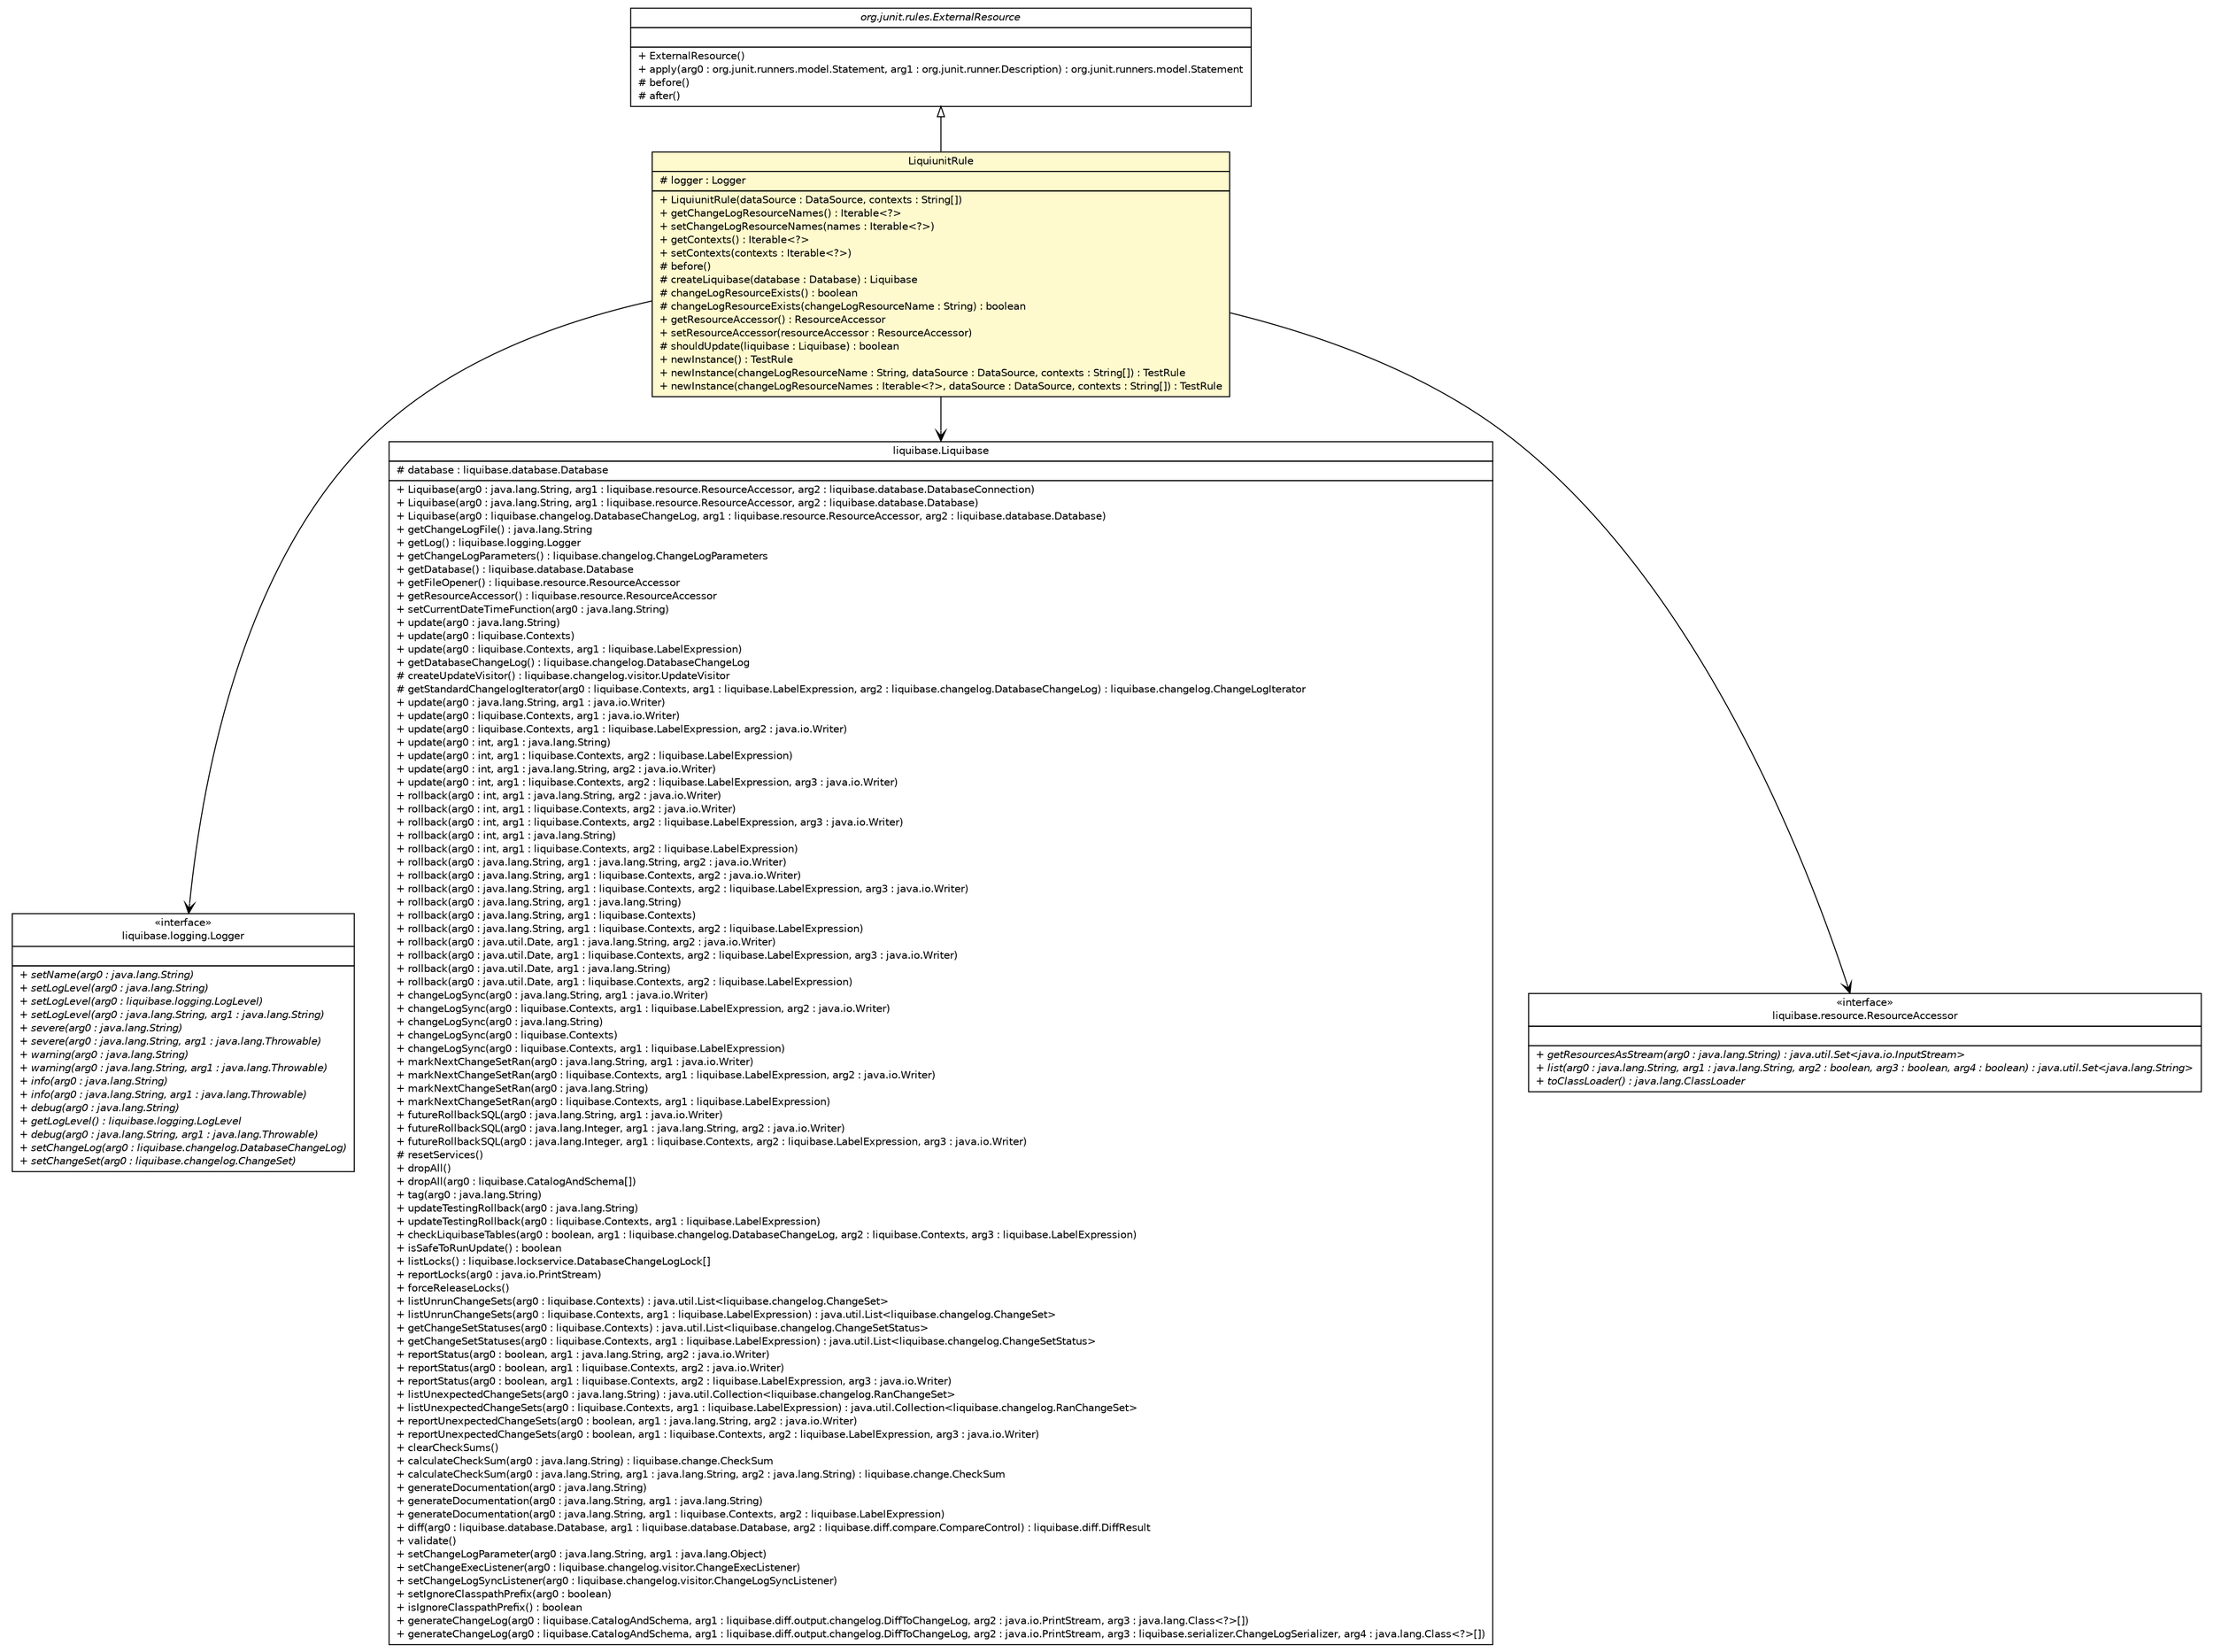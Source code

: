 #!/usr/local/bin/dot
#
# Class diagram 
# Generated by UMLGraph version R5_6-24-gf6e263 (http://www.umlgraph.org/)
#

digraph G {
	edge [fontname="Helvetica",fontsize=10,labelfontname="Helvetica",labelfontsize=10];
	node [fontname="Helvetica",fontsize=10,shape=plaintext];
	nodesep=0.25;
	ranksep=0.5;
	// com.edugility.liquiunit.LiquiunitRule
	c73 [label=<<table title="com.edugility.liquiunit.LiquiunitRule" border="0" cellborder="1" cellspacing="0" cellpadding="2" port="p" bgcolor="lemonChiffon" href="./LiquiunitRule.html">
		<tr><td><table border="0" cellspacing="0" cellpadding="1">
<tr><td align="center" balign="center"> LiquiunitRule </td></tr>
		</table></td></tr>
		<tr><td><table border="0" cellspacing="0" cellpadding="1">
<tr><td align="left" balign="left"> # logger : Logger </td></tr>
		</table></td></tr>
		<tr><td><table border="0" cellspacing="0" cellpadding="1">
<tr><td align="left" balign="left"> + LiquiunitRule(dataSource : DataSource, contexts : String[]) </td></tr>
<tr><td align="left" balign="left"> + getChangeLogResourceNames() : Iterable&lt;?&gt; </td></tr>
<tr><td align="left" balign="left"> + setChangeLogResourceNames(names : Iterable&lt;?&gt;) </td></tr>
<tr><td align="left" balign="left"> + getContexts() : Iterable&lt;?&gt; </td></tr>
<tr><td align="left" balign="left"> + setContexts(contexts : Iterable&lt;?&gt;) </td></tr>
<tr><td align="left" balign="left"> # before() </td></tr>
<tr><td align="left" balign="left"> # createLiquibase(database : Database) : Liquibase </td></tr>
<tr><td align="left" balign="left"> # changeLogResourceExists() : boolean </td></tr>
<tr><td align="left" balign="left"> # changeLogResourceExists(changeLogResourceName : String) : boolean </td></tr>
<tr><td align="left" balign="left"> + getResourceAccessor() : ResourceAccessor </td></tr>
<tr><td align="left" balign="left"> + setResourceAccessor(resourceAccessor : ResourceAccessor) </td></tr>
<tr><td align="left" balign="left"> # shouldUpdate(liquibase : Liquibase) : boolean </td></tr>
<tr><td align="left" balign="left"> + newInstance() : TestRule </td></tr>
<tr><td align="left" balign="left"> + newInstance(changeLogResourceName : String, dataSource : DataSource, contexts : String[]) : TestRule </td></tr>
<tr><td align="left" balign="left"> + newInstance(changeLogResourceNames : Iterable&lt;?&gt;, dataSource : DataSource, contexts : String[]) : TestRule </td></tr>
		</table></td></tr>
		</table>>, URL="./LiquiunitRule.html", fontname="Helvetica", fontcolor="black", fontsize=10.0];
	//com.edugility.liquiunit.LiquiunitRule extends org.junit.rules.ExternalResource
	c79:p -> c73:p [dir=back,arrowtail=empty];
	// com.edugility.liquiunit.LiquiunitRule NAVASSOC liquibase.logging.Logger
	c73:p -> c81:p [taillabel="", label="", headlabel="", fontname="Helvetica", fontcolor="black", fontsize=10.0, color="black", arrowhead=open];
	// com.edugility.liquiunit.LiquiunitRule NAVASSOC liquibase.Liquibase
	c73:p -> c87:p [taillabel="", label="", headlabel="", fontname="Helvetica", fontcolor="black", fontsize=10.0, color="black", arrowhead=open];
	// com.edugility.liquiunit.LiquiunitRule NAVASSOC liquibase.resource.ResourceAccessor
	c73:p -> c88:p [taillabel="", label="", headlabel="", fontname="Helvetica", fontcolor="black", fontsize=10.0, color="black", arrowhead=open];
	// liquibase.resource.ResourceAccessor
	c88 [label=<<table title="liquibase.resource.ResourceAccessor" border="0" cellborder="1" cellspacing="0" cellpadding="2" port="p" href="http://www.liquibase.org/javadoc/liquibase/resource/ResourceAccessor.html">
		<tr><td><table border="0" cellspacing="0" cellpadding="1">
<tr><td align="center" balign="center"> &#171;interface&#187; </td></tr>
<tr><td align="center" balign="center"> liquibase.resource.ResourceAccessor </td></tr>
		</table></td></tr>
		<tr><td><table border="0" cellspacing="0" cellpadding="1">
<tr><td align="left" balign="left">  </td></tr>
		</table></td></tr>
		<tr><td><table border="0" cellspacing="0" cellpadding="1">
<tr><td align="left" balign="left"><font face="Helvetica-Oblique" point-size="10.0"> + getResourcesAsStream(arg0 : java.lang.String) : java.util.Set&lt;java.io.InputStream&gt; </font></td></tr>
<tr><td align="left" balign="left"><font face="Helvetica-Oblique" point-size="10.0"> + list(arg0 : java.lang.String, arg1 : java.lang.String, arg2 : boolean, arg3 : boolean, arg4 : boolean) : java.util.Set&lt;java.lang.String&gt; </font></td></tr>
<tr><td align="left" balign="left"><font face="Helvetica-Oblique" point-size="10.0"> + toClassLoader() : java.lang.ClassLoader </font></td></tr>
		</table></td></tr>
		</table>>, URL="http://www.liquibase.org/javadoc/liquibase/resource/ResourceAccessor.html", fontname="Helvetica", fontcolor="black", fontsize=10.0];
	// org.junit.rules.ExternalResource
	c79 [label=<<table title="org.junit.rules.ExternalResource" border="0" cellborder="1" cellspacing="0" cellpadding="2" port="p" href="http://junit.org/apidocs/org/junit/rules/ExternalResource.html">
		<tr><td><table border="0" cellspacing="0" cellpadding="1">
<tr><td align="center" balign="center"><font face="Helvetica-Oblique"> org.junit.rules.ExternalResource </font></td></tr>
		</table></td></tr>
		<tr><td><table border="0" cellspacing="0" cellpadding="1">
<tr><td align="left" balign="left">  </td></tr>
		</table></td></tr>
		<tr><td><table border="0" cellspacing="0" cellpadding="1">
<tr><td align="left" balign="left"> + ExternalResource() </td></tr>
<tr><td align="left" balign="left"> + apply(arg0 : org.junit.runners.model.Statement, arg1 : org.junit.runner.Description) : org.junit.runners.model.Statement </td></tr>
<tr><td align="left" balign="left"> # before() </td></tr>
<tr><td align="left" balign="left"> # after() </td></tr>
		</table></td></tr>
		</table>>, URL="http://junit.org/apidocs/org/junit/rules/ExternalResource.html", fontname="Helvetica", fontcolor="black", fontsize=10.0];
	// liquibase.logging.Logger
	c81 [label=<<table title="liquibase.logging.Logger" border="0" cellborder="1" cellspacing="0" cellpadding="2" port="p" href="http://www.liquibase.org/javadoc/liquibase/logging/Logger.html">
		<tr><td><table border="0" cellspacing="0" cellpadding="1">
<tr><td align="center" balign="center"> &#171;interface&#187; </td></tr>
<tr><td align="center" balign="center"> liquibase.logging.Logger </td></tr>
		</table></td></tr>
		<tr><td><table border="0" cellspacing="0" cellpadding="1">
<tr><td align="left" balign="left">  </td></tr>
		</table></td></tr>
		<tr><td><table border="0" cellspacing="0" cellpadding="1">
<tr><td align="left" balign="left"><font face="Helvetica-Oblique" point-size="10.0"> + setName(arg0 : java.lang.String) </font></td></tr>
<tr><td align="left" balign="left"><font face="Helvetica-Oblique" point-size="10.0"> + setLogLevel(arg0 : java.lang.String) </font></td></tr>
<tr><td align="left" balign="left"><font face="Helvetica-Oblique" point-size="10.0"> + setLogLevel(arg0 : liquibase.logging.LogLevel) </font></td></tr>
<tr><td align="left" balign="left"><font face="Helvetica-Oblique" point-size="10.0"> + setLogLevel(arg0 : java.lang.String, arg1 : java.lang.String) </font></td></tr>
<tr><td align="left" balign="left"><font face="Helvetica-Oblique" point-size="10.0"> + severe(arg0 : java.lang.String) </font></td></tr>
<tr><td align="left" balign="left"><font face="Helvetica-Oblique" point-size="10.0"> + severe(arg0 : java.lang.String, arg1 : java.lang.Throwable) </font></td></tr>
<tr><td align="left" balign="left"><font face="Helvetica-Oblique" point-size="10.0"> + warning(arg0 : java.lang.String) </font></td></tr>
<tr><td align="left" balign="left"><font face="Helvetica-Oblique" point-size="10.0"> + warning(arg0 : java.lang.String, arg1 : java.lang.Throwable) </font></td></tr>
<tr><td align="left" balign="left"><font face="Helvetica-Oblique" point-size="10.0"> + info(arg0 : java.lang.String) </font></td></tr>
<tr><td align="left" balign="left"><font face="Helvetica-Oblique" point-size="10.0"> + info(arg0 : java.lang.String, arg1 : java.lang.Throwable) </font></td></tr>
<tr><td align="left" balign="left"><font face="Helvetica-Oblique" point-size="10.0"> + debug(arg0 : java.lang.String) </font></td></tr>
<tr><td align="left" balign="left"><font face="Helvetica-Oblique" point-size="10.0"> + getLogLevel() : liquibase.logging.LogLevel </font></td></tr>
<tr><td align="left" balign="left"><font face="Helvetica-Oblique" point-size="10.0"> + debug(arg0 : java.lang.String, arg1 : java.lang.Throwable) </font></td></tr>
<tr><td align="left" balign="left"><font face="Helvetica-Oblique" point-size="10.0"> + setChangeLog(arg0 : liquibase.changelog.DatabaseChangeLog) </font></td></tr>
<tr><td align="left" balign="left"><font face="Helvetica-Oblique" point-size="10.0"> + setChangeSet(arg0 : liquibase.changelog.ChangeSet) </font></td></tr>
		</table></td></tr>
		</table>>, URL="http://www.liquibase.org/javadoc/liquibase/logging/Logger.html", fontname="Helvetica", fontcolor="black", fontsize=10.0];
	// liquibase.Liquibase
	c87 [label=<<table title="liquibase.Liquibase" border="0" cellborder="1" cellspacing="0" cellpadding="2" port="p" href="http://www.liquibase.org/javadoc/liquibase/Liquibase.html">
		<tr><td><table border="0" cellspacing="0" cellpadding="1">
<tr><td align="center" balign="center"> liquibase.Liquibase </td></tr>
		</table></td></tr>
		<tr><td><table border="0" cellspacing="0" cellpadding="1">
<tr><td align="left" balign="left"> # database : liquibase.database.Database </td></tr>
		</table></td></tr>
		<tr><td><table border="0" cellspacing="0" cellpadding="1">
<tr><td align="left" balign="left"> + Liquibase(arg0 : java.lang.String, arg1 : liquibase.resource.ResourceAccessor, arg2 : liquibase.database.DatabaseConnection) </td></tr>
<tr><td align="left" balign="left"> + Liquibase(arg0 : java.lang.String, arg1 : liquibase.resource.ResourceAccessor, arg2 : liquibase.database.Database) </td></tr>
<tr><td align="left" balign="left"> + Liquibase(arg0 : liquibase.changelog.DatabaseChangeLog, arg1 : liquibase.resource.ResourceAccessor, arg2 : liquibase.database.Database) </td></tr>
<tr><td align="left" balign="left"> + getChangeLogFile() : java.lang.String </td></tr>
<tr><td align="left" balign="left"> + getLog() : liquibase.logging.Logger </td></tr>
<tr><td align="left" balign="left"> + getChangeLogParameters() : liquibase.changelog.ChangeLogParameters </td></tr>
<tr><td align="left" balign="left"> + getDatabase() : liquibase.database.Database </td></tr>
<tr><td align="left" balign="left"> + getFileOpener() : liquibase.resource.ResourceAccessor </td></tr>
<tr><td align="left" balign="left"> + getResourceAccessor() : liquibase.resource.ResourceAccessor </td></tr>
<tr><td align="left" balign="left"> + setCurrentDateTimeFunction(arg0 : java.lang.String) </td></tr>
<tr><td align="left" balign="left"> + update(arg0 : java.lang.String) </td></tr>
<tr><td align="left" balign="left"> + update(arg0 : liquibase.Contexts) </td></tr>
<tr><td align="left" balign="left"> + update(arg0 : liquibase.Contexts, arg1 : liquibase.LabelExpression) </td></tr>
<tr><td align="left" balign="left"> + getDatabaseChangeLog() : liquibase.changelog.DatabaseChangeLog </td></tr>
<tr><td align="left" balign="left"> # createUpdateVisitor() : liquibase.changelog.visitor.UpdateVisitor </td></tr>
<tr><td align="left" balign="left"> # getStandardChangelogIterator(arg0 : liquibase.Contexts, arg1 : liquibase.LabelExpression, arg2 : liquibase.changelog.DatabaseChangeLog) : liquibase.changelog.ChangeLogIterator </td></tr>
<tr><td align="left" balign="left"> + update(arg0 : java.lang.String, arg1 : java.io.Writer) </td></tr>
<tr><td align="left" balign="left"> + update(arg0 : liquibase.Contexts, arg1 : java.io.Writer) </td></tr>
<tr><td align="left" balign="left"> + update(arg0 : liquibase.Contexts, arg1 : liquibase.LabelExpression, arg2 : java.io.Writer) </td></tr>
<tr><td align="left" balign="left"> + update(arg0 : int, arg1 : java.lang.String) </td></tr>
<tr><td align="left" balign="left"> + update(arg0 : int, arg1 : liquibase.Contexts, arg2 : liquibase.LabelExpression) </td></tr>
<tr><td align="left" balign="left"> + update(arg0 : int, arg1 : java.lang.String, arg2 : java.io.Writer) </td></tr>
<tr><td align="left" balign="left"> + update(arg0 : int, arg1 : liquibase.Contexts, arg2 : liquibase.LabelExpression, arg3 : java.io.Writer) </td></tr>
<tr><td align="left" balign="left"> + rollback(arg0 : int, arg1 : java.lang.String, arg2 : java.io.Writer) </td></tr>
<tr><td align="left" balign="left"> + rollback(arg0 : int, arg1 : liquibase.Contexts, arg2 : java.io.Writer) </td></tr>
<tr><td align="left" balign="left"> + rollback(arg0 : int, arg1 : liquibase.Contexts, arg2 : liquibase.LabelExpression, arg3 : java.io.Writer) </td></tr>
<tr><td align="left" balign="left"> + rollback(arg0 : int, arg1 : java.lang.String) </td></tr>
<tr><td align="left" balign="left"> + rollback(arg0 : int, arg1 : liquibase.Contexts, arg2 : liquibase.LabelExpression) </td></tr>
<tr><td align="left" balign="left"> + rollback(arg0 : java.lang.String, arg1 : java.lang.String, arg2 : java.io.Writer) </td></tr>
<tr><td align="left" balign="left"> + rollback(arg0 : java.lang.String, arg1 : liquibase.Contexts, arg2 : java.io.Writer) </td></tr>
<tr><td align="left" balign="left"> + rollback(arg0 : java.lang.String, arg1 : liquibase.Contexts, arg2 : liquibase.LabelExpression, arg3 : java.io.Writer) </td></tr>
<tr><td align="left" balign="left"> + rollback(arg0 : java.lang.String, arg1 : java.lang.String) </td></tr>
<tr><td align="left" balign="left"> + rollback(arg0 : java.lang.String, arg1 : liquibase.Contexts) </td></tr>
<tr><td align="left" balign="left"> + rollback(arg0 : java.lang.String, arg1 : liquibase.Contexts, arg2 : liquibase.LabelExpression) </td></tr>
<tr><td align="left" balign="left"> + rollback(arg0 : java.util.Date, arg1 : java.lang.String, arg2 : java.io.Writer) </td></tr>
<tr><td align="left" balign="left"> + rollback(arg0 : java.util.Date, arg1 : liquibase.Contexts, arg2 : liquibase.LabelExpression, arg3 : java.io.Writer) </td></tr>
<tr><td align="left" balign="left"> + rollback(arg0 : java.util.Date, arg1 : java.lang.String) </td></tr>
<tr><td align="left" balign="left"> + rollback(arg0 : java.util.Date, arg1 : liquibase.Contexts, arg2 : liquibase.LabelExpression) </td></tr>
<tr><td align="left" balign="left"> + changeLogSync(arg0 : java.lang.String, arg1 : java.io.Writer) </td></tr>
<tr><td align="left" balign="left"> + changeLogSync(arg0 : liquibase.Contexts, arg1 : liquibase.LabelExpression, arg2 : java.io.Writer) </td></tr>
<tr><td align="left" balign="left"> + changeLogSync(arg0 : java.lang.String) </td></tr>
<tr><td align="left" balign="left"> + changeLogSync(arg0 : liquibase.Contexts) </td></tr>
<tr><td align="left" balign="left"> + changeLogSync(arg0 : liquibase.Contexts, arg1 : liquibase.LabelExpression) </td></tr>
<tr><td align="left" balign="left"> + markNextChangeSetRan(arg0 : java.lang.String, arg1 : java.io.Writer) </td></tr>
<tr><td align="left" balign="left"> + markNextChangeSetRan(arg0 : liquibase.Contexts, arg1 : liquibase.LabelExpression, arg2 : java.io.Writer) </td></tr>
<tr><td align="left" balign="left"> + markNextChangeSetRan(arg0 : java.lang.String) </td></tr>
<tr><td align="left" balign="left"> + markNextChangeSetRan(arg0 : liquibase.Contexts, arg1 : liquibase.LabelExpression) </td></tr>
<tr><td align="left" balign="left"> + futureRollbackSQL(arg0 : java.lang.String, arg1 : java.io.Writer) </td></tr>
<tr><td align="left" balign="left"> + futureRollbackSQL(arg0 : java.lang.Integer, arg1 : java.lang.String, arg2 : java.io.Writer) </td></tr>
<tr><td align="left" balign="left"> + futureRollbackSQL(arg0 : java.lang.Integer, arg1 : liquibase.Contexts, arg2 : liquibase.LabelExpression, arg3 : java.io.Writer) </td></tr>
<tr><td align="left" balign="left"> # resetServices() </td></tr>
<tr><td align="left" balign="left"> + dropAll() </td></tr>
<tr><td align="left" balign="left"> + dropAll(arg0 : liquibase.CatalogAndSchema[]) </td></tr>
<tr><td align="left" balign="left"> + tag(arg0 : java.lang.String) </td></tr>
<tr><td align="left" balign="left"> + updateTestingRollback(arg0 : java.lang.String) </td></tr>
<tr><td align="left" balign="left"> + updateTestingRollback(arg0 : liquibase.Contexts, arg1 : liquibase.LabelExpression) </td></tr>
<tr><td align="left" balign="left"> + checkLiquibaseTables(arg0 : boolean, arg1 : liquibase.changelog.DatabaseChangeLog, arg2 : liquibase.Contexts, arg3 : liquibase.LabelExpression) </td></tr>
<tr><td align="left" balign="left"> + isSafeToRunUpdate() : boolean </td></tr>
<tr><td align="left" balign="left"> + listLocks() : liquibase.lockservice.DatabaseChangeLogLock[] </td></tr>
<tr><td align="left" balign="left"> + reportLocks(arg0 : java.io.PrintStream) </td></tr>
<tr><td align="left" balign="left"> + forceReleaseLocks() </td></tr>
<tr><td align="left" balign="left"> + listUnrunChangeSets(arg0 : liquibase.Contexts) : java.util.List&lt;liquibase.changelog.ChangeSet&gt; </td></tr>
<tr><td align="left" balign="left"> + listUnrunChangeSets(arg0 : liquibase.Contexts, arg1 : liquibase.LabelExpression) : java.util.List&lt;liquibase.changelog.ChangeSet&gt; </td></tr>
<tr><td align="left" balign="left"> + getChangeSetStatuses(arg0 : liquibase.Contexts) : java.util.List&lt;liquibase.changelog.ChangeSetStatus&gt; </td></tr>
<tr><td align="left" balign="left"> + getChangeSetStatuses(arg0 : liquibase.Contexts, arg1 : liquibase.LabelExpression) : java.util.List&lt;liquibase.changelog.ChangeSetStatus&gt; </td></tr>
<tr><td align="left" balign="left"> + reportStatus(arg0 : boolean, arg1 : java.lang.String, arg2 : java.io.Writer) </td></tr>
<tr><td align="left" balign="left"> + reportStatus(arg0 : boolean, arg1 : liquibase.Contexts, arg2 : java.io.Writer) </td></tr>
<tr><td align="left" balign="left"> + reportStatus(arg0 : boolean, arg1 : liquibase.Contexts, arg2 : liquibase.LabelExpression, arg3 : java.io.Writer) </td></tr>
<tr><td align="left" balign="left"> + listUnexpectedChangeSets(arg0 : java.lang.String) : java.util.Collection&lt;liquibase.changelog.RanChangeSet&gt; </td></tr>
<tr><td align="left" balign="left"> + listUnexpectedChangeSets(arg0 : liquibase.Contexts, arg1 : liquibase.LabelExpression) : java.util.Collection&lt;liquibase.changelog.RanChangeSet&gt; </td></tr>
<tr><td align="left" balign="left"> + reportUnexpectedChangeSets(arg0 : boolean, arg1 : java.lang.String, arg2 : java.io.Writer) </td></tr>
<tr><td align="left" balign="left"> + reportUnexpectedChangeSets(arg0 : boolean, arg1 : liquibase.Contexts, arg2 : liquibase.LabelExpression, arg3 : java.io.Writer) </td></tr>
<tr><td align="left" balign="left"> + clearCheckSums() </td></tr>
<tr><td align="left" balign="left"> + calculateCheckSum(arg0 : java.lang.String) : liquibase.change.CheckSum </td></tr>
<tr><td align="left" balign="left"> + calculateCheckSum(arg0 : java.lang.String, arg1 : java.lang.String, arg2 : java.lang.String) : liquibase.change.CheckSum </td></tr>
<tr><td align="left" balign="left"> + generateDocumentation(arg0 : java.lang.String) </td></tr>
<tr><td align="left" balign="left"> + generateDocumentation(arg0 : java.lang.String, arg1 : java.lang.String) </td></tr>
<tr><td align="left" balign="left"> + generateDocumentation(arg0 : java.lang.String, arg1 : liquibase.Contexts, arg2 : liquibase.LabelExpression) </td></tr>
<tr><td align="left" balign="left"> + diff(arg0 : liquibase.database.Database, arg1 : liquibase.database.Database, arg2 : liquibase.diff.compare.CompareControl) : liquibase.diff.DiffResult </td></tr>
<tr><td align="left" balign="left"> + validate() </td></tr>
<tr><td align="left" balign="left"> + setChangeLogParameter(arg0 : java.lang.String, arg1 : java.lang.Object) </td></tr>
<tr><td align="left" balign="left"> + setChangeExecListener(arg0 : liquibase.changelog.visitor.ChangeExecListener) </td></tr>
<tr><td align="left" balign="left"> + setChangeLogSyncListener(arg0 : liquibase.changelog.visitor.ChangeLogSyncListener) </td></tr>
<tr><td align="left" balign="left"> + setIgnoreClasspathPrefix(arg0 : boolean) </td></tr>
<tr><td align="left" balign="left"> + isIgnoreClasspathPrefix() : boolean </td></tr>
<tr><td align="left" balign="left"> + generateChangeLog(arg0 : liquibase.CatalogAndSchema, arg1 : liquibase.diff.output.changelog.DiffToChangeLog, arg2 : java.io.PrintStream, arg3 : java.lang.Class&lt;?&gt;[]) </td></tr>
<tr><td align="left" balign="left"> + generateChangeLog(arg0 : liquibase.CatalogAndSchema, arg1 : liquibase.diff.output.changelog.DiffToChangeLog, arg2 : java.io.PrintStream, arg3 : liquibase.serializer.ChangeLogSerializer, arg4 : java.lang.Class&lt;?&gt;[]) </td></tr>
		</table></td></tr>
		</table>>, URL="http://www.liquibase.org/javadoc/liquibase/Liquibase.html", fontname="Helvetica", fontcolor="black", fontsize=10.0];
}

